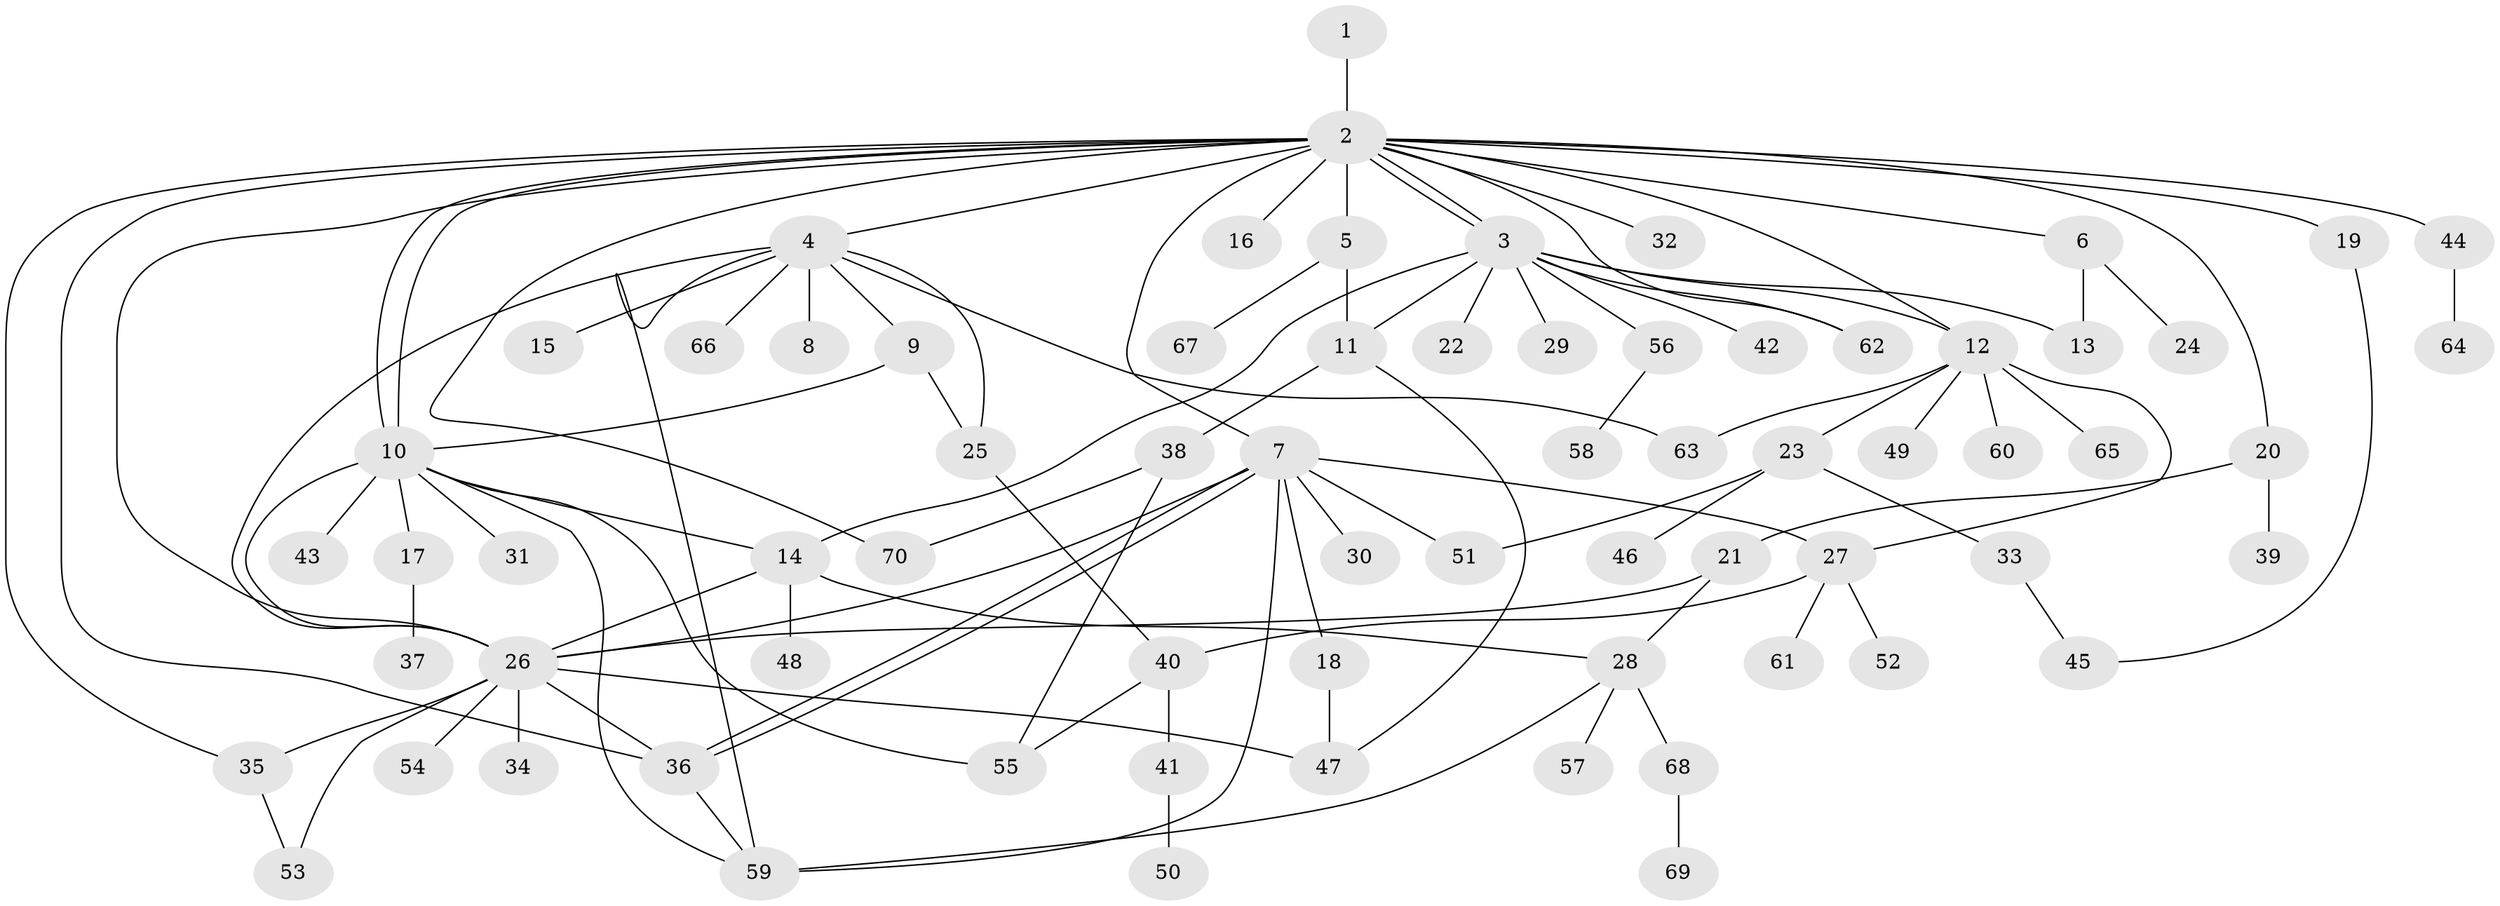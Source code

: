 // coarse degree distribution, {1: 0.47058823529411764, 19: 0.0196078431372549, 10: 0.058823529411764705, 8: 0.0392156862745098, 2: 0.21568627450980393, 5: 0.0196078431372549, 7: 0.058823529411764705, 4: 0.058823529411764705, 3: 0.058823529411764705}
// Generated by graph-tools (version 1.1) at 2025/41/03/06/25 10:41:47]
// undirected, 70 vertices, 103 edges
graph export_dot {
graph [start="1"]
  node [color=gray90,style=filled];
  1;
  2;
  3;
  4;
  5;
  6;
  7;
  8;
  9;
  10;
  11;
  12;
  13;
  14;
  15;
  16;
  17;
  18;
  19;
  20;
  21;
  22;
  23;
  24;
  25;
  26;
  27;
  28;
  29;
  30;
  31;
  32;
  33;
  34;
  35;
  36;
  37;
  38;
  39;
  40;
  41;
  42;
  43;
  44;
  45;
  46;
  47;
  48;
  49;
  50;
  51;
  52;
  53;
  54;
  55;
  56;
  57;
  58;
  59;
  60;
  61;
  62;
  63;
  64;
  65;
  66;
  67;
  68;
  69;
  70;
  1 -- 2;
  2 -- 3;
  2 -- 3;
  2 -- 4;
  2 -- 5;
  2 -- 6;
  2 -- 7;
  2 -- 10;
  2 -- 10;
  2 -- 12;
  2 -- 16;
  2 -- 19;
  2 -- 20;
  2 -- 26;
  2 -- 32;
  2 -- 35;
  2 -- 36;
  2 -- 44;
  2 -- 62;
  2 -- 70;
  3 -- 11;
  3 -- 12;
  3 -- 13;
  3 -- 14;
  3 -- 22;
  3 -- 29;
  3 -- 42;
  3 -- 56;
  3 -- 62;
  4 -- 8;
  4 -- 9;
  4 -- 15;
  4 -- 25;
  4 -- 26;
  4 -- 59;
  4 -- 63;
  4 -- 66;
  5 -- 11;
  5 -- 67;
  6 -- 13;
  6 -- 24;
  7 -- 18;
  7 -- 26;
  7 -- 27;
  7 -- 30;
  7 -- 36;
  7 -- 36;
  7 -- 51;
  7 -- 59;
  9 -- 10;
  9 -- 25;
  10 -- 14;
  10 -- 17;
  10 -- 26;
  10 -- 31;
  10 -- 43;
  10 -- 55;
  10 -- 59;
  11 -- 38;
  11 -- 47;
  12 -- 23;
  12 -- 27;
  12 -- 49;
  12 -- 60;
  12 -- 63;
  12 -- 65;
  14 -- 26;
  14 -- 28;
  14 -- 48;
  17 -- 37;
  18 -- 47;
  19 -- 45;
  20 -- 21;
  20 -- 39;
  21 -- 26;
  21 -- 28;
  23 -- 33;
  23 -- 46;
  23 -- 51;
  25 -- 40;
  26 -- 34;
  26 -- 35;
  26 -- 36;
  26 -- 47;
  26 -- 53;
  26 -- 54;
  27 -- 40;
  27 -- 52;
  27 -- 61;
  28 -- 57;
  28 -- 59;
  28 -- 68;
  33 -- 45;
  35 -- 53;
  36 -- 59;
  38 -- 55;
  38 -- 70;
  40 -- 41;
  40 -- 55;
  41 -- 50;
  44 -- 64;
  56 -- 58;
  68 -- 69;
}
